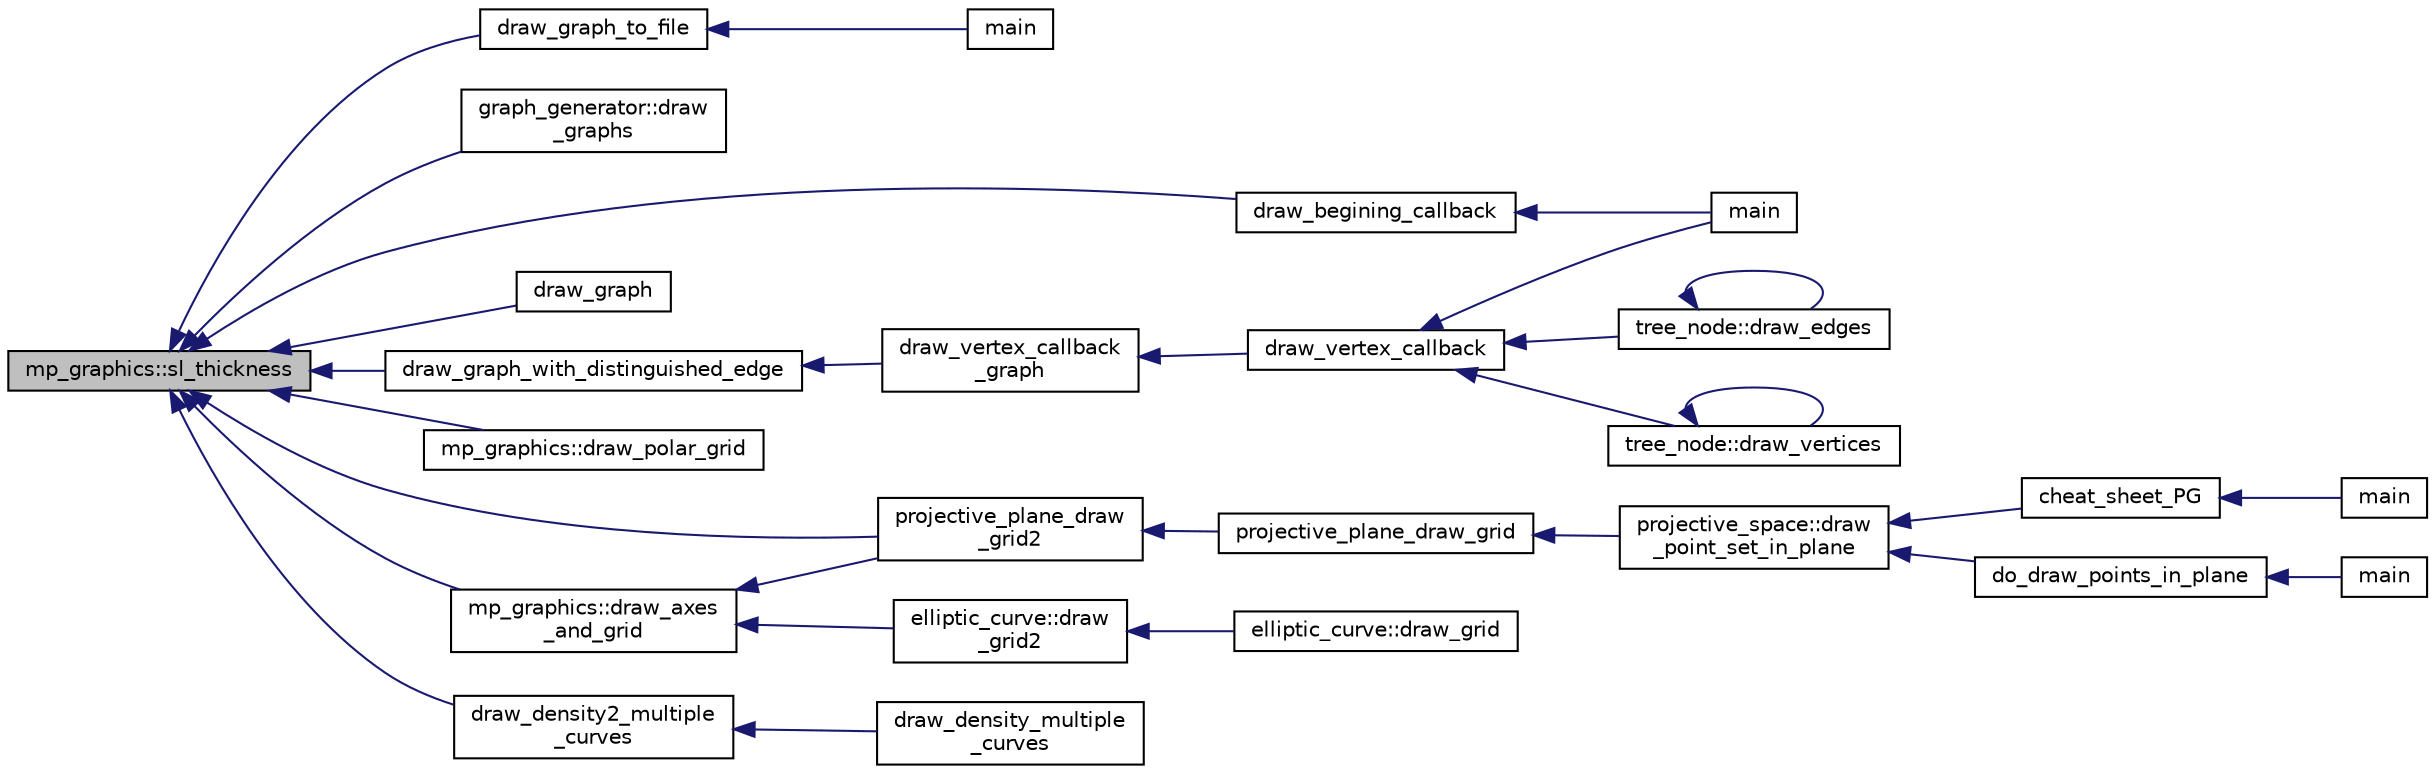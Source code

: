 digraph "mp_graphics::sl_thickness"
{
  edge [fontname="Helvetica",fontsize="10",labelfontname="Helvetica",labelfontsize="10"];
  node [fontname="Helvetica",fontsize="10",shape=record];
  rankdir="LR";
  Node7122 [label="mp_graphics::sl_thickness",height=0.2,width=0.4,color="black", fillcolor="grey75", style="filled", fontcolor="black"];
  Node7122 -> Node7123 [dir="back",color="midnightblue",fontsize="10",style="solid",fontname="Helvetica"];
  Node7123 [label="draw_graph_to_file",height=0.2,width=0.4,color="black", fillcolor="white", style="filled",URL="$df/d70/apps_2combinatorics_2nauty_8_c.html#a7fdbfdd350aa2be773e04a496e2efe31"];
  Node7123 -> Node7124 [dir="back",color="midnightblue",fontsize="10",style="solid",fontname="Helvetica"];
  Node7124 [label="main",height=0.2,width=0.4,color="black", fillcolor="white", style="filled",URL="$df/d70/apps_2combinatorics_2nauty_8_c.html#a3c04138a5bfe5d72780bb7e82a18e627"];
  Node7122 -> Node7125 [dir="back",color="midnightblue",fontsize="10",style="solid",fontname="Helvetica"];
  Node7125 [label="graph_generator::draw\l_graphs",height=0.2,width=0.4,color="black", fillcolor="white", style="filled",URL="$d9/d91/classgraph__generator.html#aa07ad014571c0dbd09b93ccb99eb648e"];
  Node7122 -> Node7126 [dir="back",color="midnightblue",fontsize="10",style="solid",fontname="Helvetica"];
  Node7126 [label="draw_begining_callback",height=0.2,width=0.4,color="black", fillcolor="white", style="filled",URL="$da/d62/layered__graph__main_8_c.html#ab4a3f5b5357175c191de574049ab3130"];
  Node7126 -> Node7127 [dir="back",color="midnightblue",fontsize="10",style="solid",fontname="Helvetica"];
  Node7127 [label="main",height=0.2,width=0.4,color="black", fillcolor="white", style="filled",URL="$da/d62/layered__graph__main_8_c.html#a217dbf8b442f20279ea00b898af96f52"];
  Node7122 -> Node7128 [dir="back",color="midnightblue",fontsize="10",style="solid",fontname="Helvetica"];
  Node7128 [label="draw_graph",height=0.2,width=0.4,color="black", fillcolor="white", style="filled",URL="$d7/d04/graphics_8h.html#af937131778e8fbd30fd890cf5423f839"];
  Node7122 -> Node7129 [dir="back",color="midnightblue",fontsize="10",style="solid",fontname="Helvetica"];
  Node7129 [label="draw_graph_with_distinguished_edge",height=0.2,width=0.4,color="black", fillcolor="white", style="filled",URL="$d7/d04/graphics_8h.html#a988569053fbe52d7320623c4e27b8aca"];
  Node7129 -> Node7130 [dir="back",color="midnightblue",fontsize="10",style="solid",fontname="Helvetica"];
  Node7130 [label="draw_vertex_callback\l_graph",height=0.2,width=0.4,color="black", fillcolor="white", style="filled",URL="$da/d62/layered__graph__main_8_c.html#a48fa52122e4195a9e84162168e41b79d"];
  Node7130 -> Node7131 [dir="back",color="midnightblue",fontsize="10",style="solid",fontname="Helvetica"];
  Node7131 [label="draw_vertex_callback",height=0.2,width=0.4,color="black", fillcolor="white", style="filled",URL="$da/d62/layered__graph__main_8_c.html#a12172e73c4ca6e742bcac2a0f48e3247"];
  Node7131 -> Node7127 [dir="back",color="midnightblue",fontsize="10",style="solid",fontname="Helvetica"];
  Node7131 -> Node7132 [dir="back",color="midnightblue",fontsize="10",style="solid",fontname="Helvetica"];
  Node7132 [label="tree_node::draw_edges",height=0.2,width=0.4,color="black", fillcolor="white", style="filled",URL="$df/dbf/classtree__node.html#a7ccbb586fde19d382c05065d80501eca"];
  Node7132 -> Node7132 [dir="back",color="midnightblue",fontsize="10",style="solid",fontname="Helvetica"];
  Node7131 -> Node7133 [dir="back",color="midnightblue",fontsize="10",style="solid",fontname="Helvetica"];
  Node7133 [label="tree_node::draw_vertices",height=0.2,width=0.4,color="black", fillcolor="white", style="filled",URL="$df/dbf/classtree__node.html#a8eaf9ec1be67f5e8110b8b38fbe8a7ab"];
  Node7133 -> Node7133 [dir="back",color="midnightblue",fontsize="10",style="solid",fontname="Helvetica"];
  Node7122 -> Node7134 [dir="back",color="midnightblue",fontsize="10",style="solid",fontname="Helvetica"];
  Node7134 [label="mp_graphics::draw_polar_grid",height=0.2,width=0.4,color="black", fillcolor="white", style="filled",URL="$da/d2c/classmp__graphics.html#a6fddb7e055dd8099413f41489342fcff"];
  Node7122 -> Node7135 [dir="back",color="midnightblue",fontsize="10",style="solid",fontname="Helvetica"];
  Node7135 [label="mp_graphics::draw_axes\l_and_grid",height=0.2,width=0.4,color="black", fillcolor="white", style="filled",URL="$da/d2c/classmp__graphics.html#a50758b934912d486ff6e5fcbef74a1d0"];
  Node7135 -> Node7136 [dir="back",color="midnightblue",fontsize="10",style="solid",fontname="Helvetica"];
  Node7136 [label="projective_plane_draw\l_grid2",height=0.2,width=0.4,color="black", fillcolor="white", style="filled",URL="$de/dea/plot_8_c.html#ab39804332acaaaaa6c7f3fd56ac914b3"];
  Node7136 -> Node7137 [dir="back",color="midnightblue",fontsize="10",style="solid",fontname="Helvetica"];
  Node7137 [label="projective_plane_draw_grid",height=0.2,width=0.4,color="black", fillcolor="white", style="filled",URL="$de/dea/plot_8_c.html#a40dac96f82a9acafbf7d017f601b9880"];
  Node7137 -> Node7138 [dir="back",color="midnightblue",fontsize="10",style="solid",fontname="Helvetica"];
  Node7138 [label="projective_space::draw\l_point_set_in_plane",height=0.2,width=0.4,color="black", fillcolor="white", style="filled",URL="$d2/d17/classprojective__space.html#af7dec07dbcf71124f145629e719454f0"];
  Node7138 -> Node7139 [dir="back",color="midnightblue",fontsize="10",style="solid",fontname="Helvetica"];
  Node7139 [label="cheat_sheet_PG",height=0.2,width=0.4,color="black", fillcolor="white", style="filled",URL="$d6/dd8/cheat__sheet___p_g_8_c.html#a11692793a59b9f0d2f21395f5609783d"];
  Node7139 -> Node7140 [dir="back",color="midnightblue",fontsize="10",style="solid",fontname="Helvetica"];
  Node7140 [label="main",height=0.2,width=0.4,color="black", fillcolor="white", style="filled",URL="$d6/dd8/cheat__sheet___p_g_8_c.html#a3c04138a5bfe5d72780bb7e82a18e627"];
  Node7138 -> Node7141 [dir="back",color="midnightblue",fontsize="10",style="solid",fontname="Helvetica"];
  Node7141 [label="do_draw_points_in_plane",height=0.2,width=0.4,color="black", fillcolor="white", style="filled",URL="$d4/d67/geometry_8h.html#ac24aca1e4d3ad6e569b36c65c94dcaad"];
  Node7141 -> Node7142 [dir="back",color="midnightblue",fontsize="10",style="solid",fontname="Helvetica"];
  Node7142 [label="main",height=0.2,width=0.4,color="black", fillcolor="white", style="filled",URL="$d0/d2f/process_8_c.html#a3c04138a5bfe5d72780bb7e82a18e627"];
  Node7135 -> Node7143 [dir="back",color="midnightblue",fontsize="10",style="solid",fontname="Helvetica"];
  Node7143 [label="elliptic_curve::draw\l_grid2",height=0.2,width=0.4,color="black", fillcolor="white", style="filled",URL="$d3/dea/classelliptic__curve.html#a20f858541aed9bfaabdf69b10f18cdbe"];
  Node7143 -> Node7144 [dir="back",color="midnightblue",fontsize="10",style="solid",fontname="Helvetica"];
  Node7144 [label="elliptic_curve::draw_grid",height=0.2,width=0.4,color="black", fillcolor="white", style="filled",URL="$d3/dea/classelliptic__curve.html#afa9d40e1a626257ad802bdb5a157ad0a"];
  Node7122 -> Node7145 [dir="back",color="midnightblue",fontsize="10",style="solid",fontname="Helvetica"];
  Node7145 [label="draw_density2_multiple\l_curves",height=0.2,width=0.4,color="black", fillcolor="white", style="filled",URL="$de/dea/plot_8_c.html#ac9b4203b5c6e28f5af87331deeb2142b"];
  Node7145 -> Node7146 [dir="back",color="midnightblue",fontsize="10",style="solid",fontname="Helvetica"];
  Node7146 [label="draw_density_multiple\l_curves",height=0.2,width=0.4,color="black", fillcolor="white", style="filled",URL="$de/dea/plot_8_c.html#ae8316e657aaea4fb3b6056fa2079764e"];
  Node7122 -> Node7136 [dir="back",color="midnightblue",fontsize="10",style="solid",fontname="Helvetica"];
}
